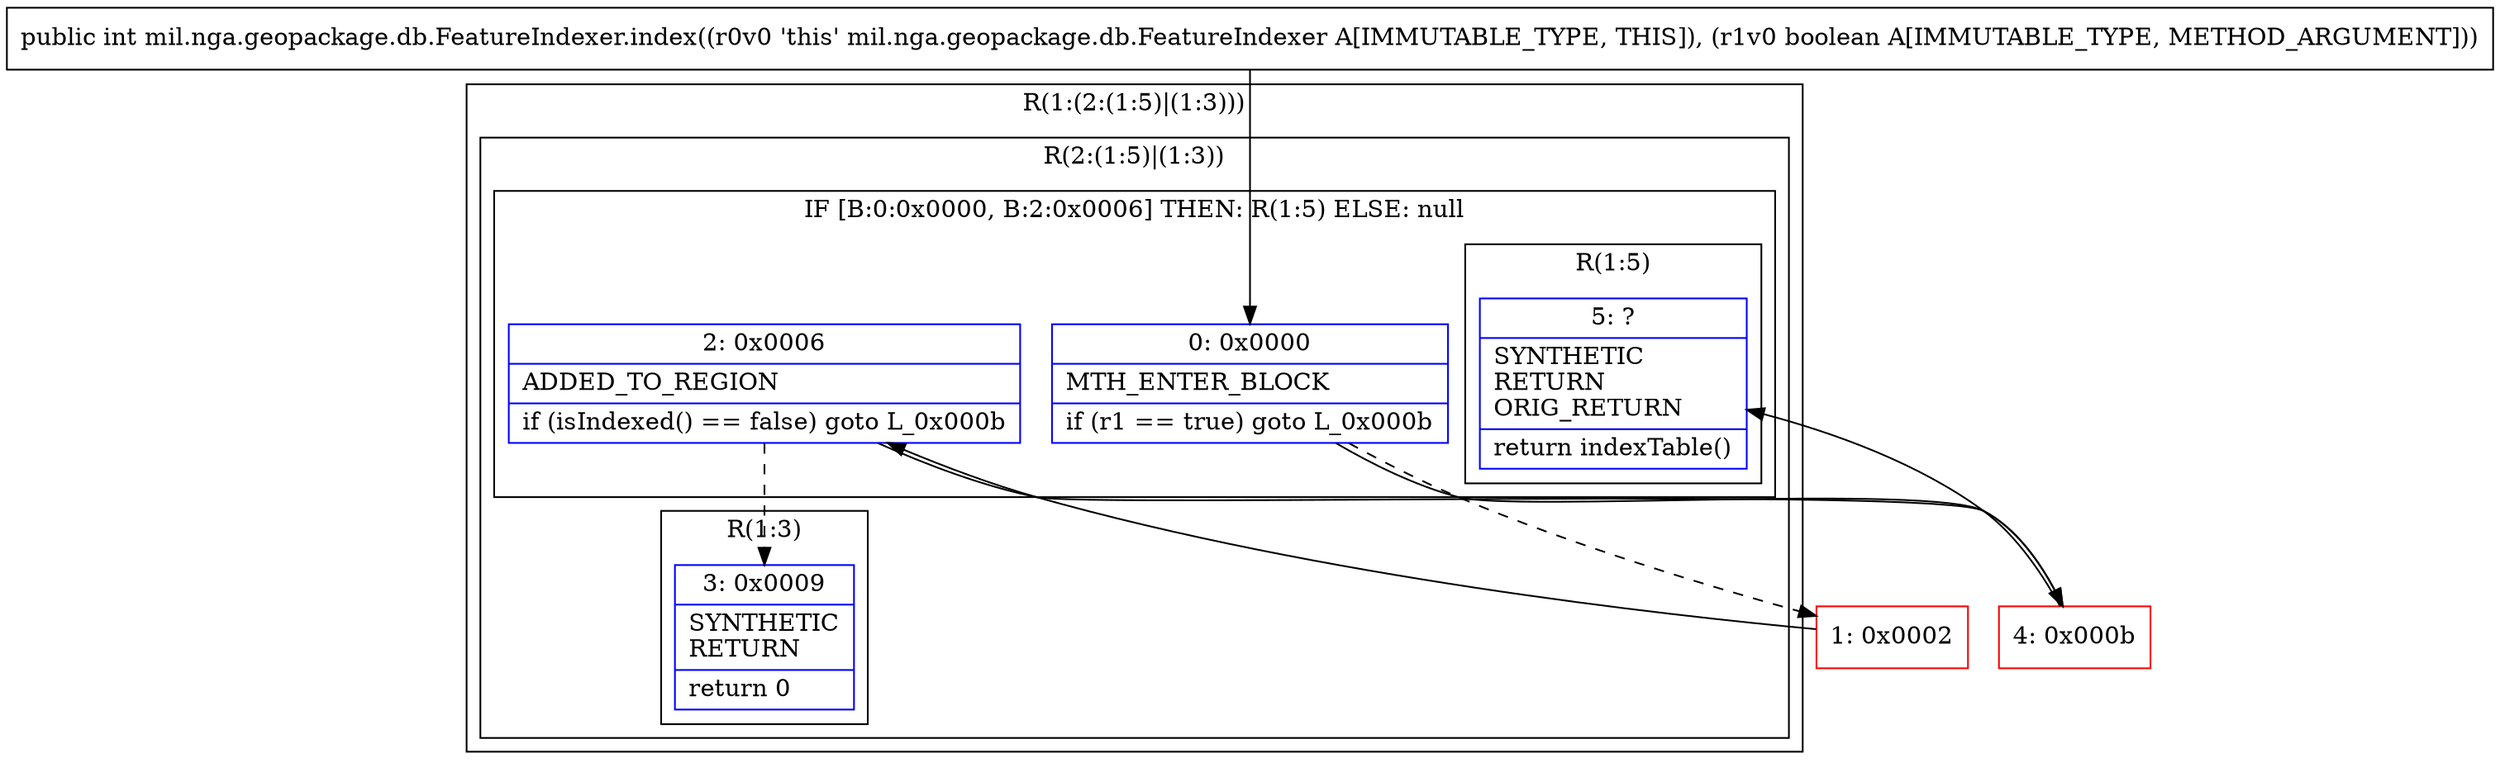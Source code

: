 digraph "CFG formil.nga.geopackage.db.FeatureIndexer.index(Z)I" {
subgraph cluster_Region_806389139 {
label = "R(1:(2:(1:5)|(1:3)))";
node [shape=record,color=blue];
subgraph cluster_Region_878657647 {
label = "R(2:(1:5)|(1:3))";
node [shape=record,color=blue];
subgraph cluster_IfRegion_1920972255 {
label = "IF [B:0:0x0000, B:2:0x0006] THEN: R(1:5) ELSE: null";
node [shape=record,color=blue];
Node_0 [shape=record,label="{0\:\ 0x0000|MTH_ENTER_BLOCK\l|if (r1 == true) goto L_0x000b\l}"];
Node_2 [shape=record,label="{2\:\ 0x0006|ADDED_TO_REGION\l|if (isIndexed() == false) goto L_0x000b\l}"];
subgraph cluster_Region_339584202 {
label = "R(1:5)";
node [shape=record,color=blue];
Node_5 [shape=record,label="{5\:\ ?|SYNTHETIC\lRETURN\lORIG_RETURN\l|return indexTable()\l}"];
}
}
subgraph cluster_Region_540379075 {
label = "R(1:3)";
node [shape=record,color=blue];
Node_3 [shape=record,label="{3\:\ 0x0009|SYNTHETIC\lRETURN\l|return 0\l}"];
}
}
}
Node_1 [shape=record,color=red,label="{1\:\ 0x0002}"];
Node_4 [shape=record,color=red,label="{4\:\ 0x000b}"];
MethodNode[shape=record,label="{public int mil.nga.geopackage.db.FeatureIndexer.index((r0v0 'this' mil.nga.geopackage.db.FeatureIndexer A[IMMUTABLE_TYPE, THIS]), (r1v0 boolean A[IMMUTABLE_TYPE, METHOD_ARGUMENT])) }"];
MethodNode -> Node_0;
Node_0 -> Node_1[style=dashed];
Node_0 -> Node_4;
Node_2 -> Node_3[style=dashed];
Node_2 -> Node_4;
Node_1 -> Node_2;
Node_4 -> Node_5;
}

